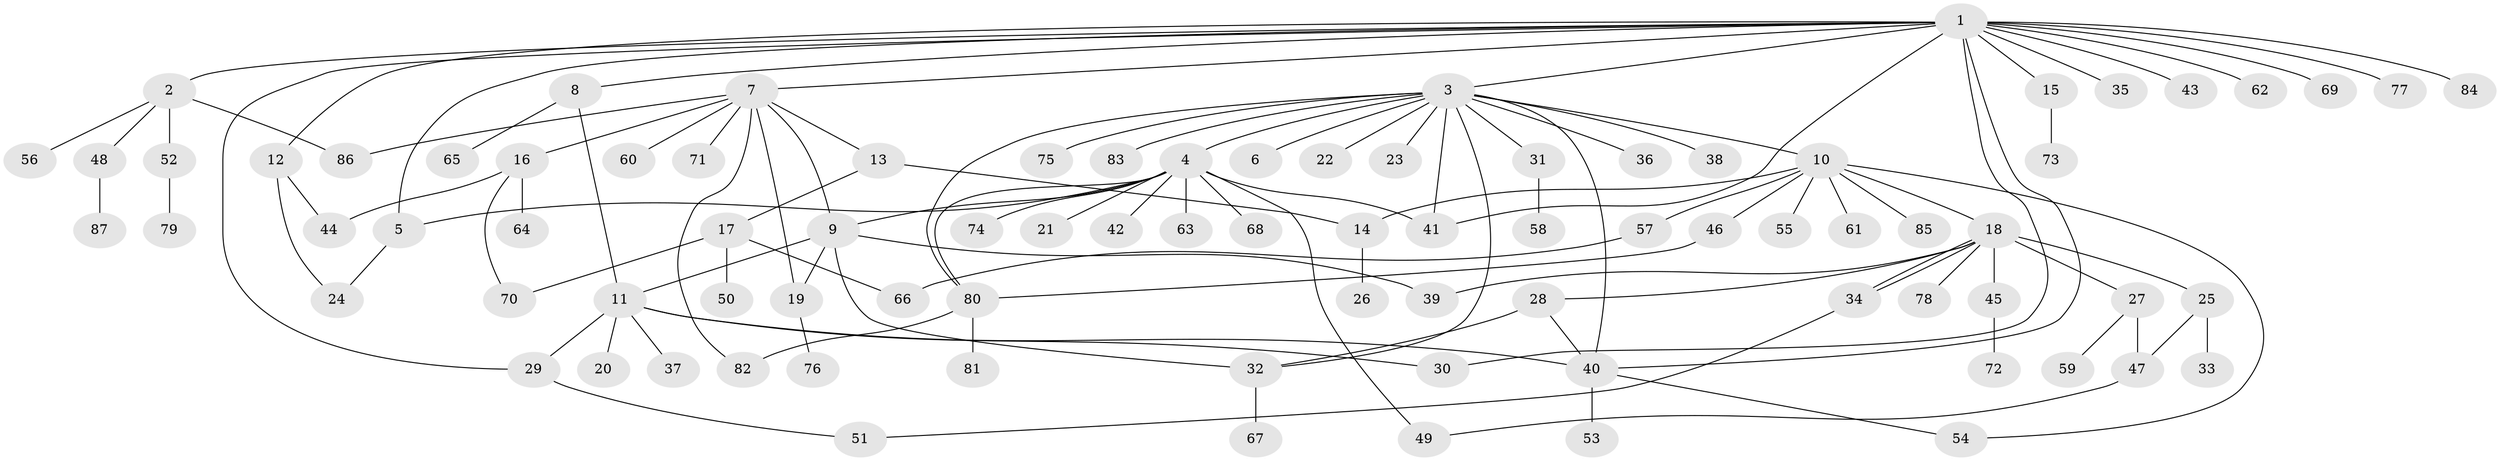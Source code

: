 // Generated by graph-tools (version 1.1) at 2025/26/03/09/25 03:26:05]
// undirected, 87 vertices, 114 edges
graph export_dot {
graph [start="1"]
  node [color=gray90,style=filled];
  1;
  2;
  3;
  4;
  5;
  6;
  7;
  8;
  9;
  10;
  11;
  12;
  13;
  14;
  15;
  16;
  17;
  18;
  19;
  20;
  21;
  22;
  23;
  24;
  25;
  26;
  27;
  28;
  29;
  30;
  31;
  32;
  33;
  34;
  35;
  36;
  37;
  38;
  39;
  40;
  41;
  42;
  43;
  44;
  45;
  46;
  47;
  48;
  49;
  50;
  51;
  52;
  53;
  54;
  55;
  56;
  57;
  58;
  59;
  60;
  61;
  62;
  63;
  64;
  65;
  66;
  67;
  68;
  69;
  70;
  71;
  72;
  73;
  74;
  75;
  76;
  77;
  78;
  79;
  80;
  81;
  82;
  83;
  84;
  85;
  86;
  87;
  1 -- 2;
  1 -- 3;
  1 -- 5;
  1 -- 7;
  1 -- 8;
  1 -- 12;
  1 -- 15;
  1 -- 29;
  1 -- 30;
  1 -- 35;
  1 -- 40;
  1 -- 41;
  1 -- 43;
  1 -- 62;
  1 -- 69;
  1 -- 77;
  1 -- 84;
  2 -- 48;
  2 -- 52;
  2 -- 56;
  2 -- 86;
  3 -- 4;
  3 -- 6;
  3 -- 10;
  3 -- 22;
  3 -- 23;
  3 -- 31;
  3 -- 32;
  3 -- 36;
  3 -- 38;
  3 -- 40;
  3 -- 41;
  3 -- 75;
  3 -- 80;
  3 -- 83;
  4 -- 5;
  4 -- 9;
  4 -- 21;
  4 -- 41;
  4 -- 42;
  4 -- 49;
  4 -- 63;
  4 -- 68;
  4 -- 74;
  4 -- 80;
  5 -- 24;
  7 -- 9;
  7 -- 13;
  7 -- 16;
  7 -- 19;
  7 -- 60;
  7 -- 71;
  7 -- 82;
  7 -- 86;
  8 -- 11;
  8 -- 65;
  9 -- 11;
  9 -- 19;
  9 -- 32;
  9 -- 39;
  10 -- 14;
  10 -- 18;
  10 -- 46;
  10 -- 54;
  10 -- 55;
  10 -- 57;
  10 -- 61;
  10 -- 85;
  11 -- 20;
  11 -- 29;
  11 -- 30;
  11 -- 37;
  11 -- 40;
  12 -- 24;
  12 -- 44;
  13 -- 14;
  13 -- 17;
  14 -- 26;
  15 -- 73;
  16 -- 44;
  16 -- 64;
  16 -- 70;
  17 -- 50;
  17 -- 66;
  17 -- 70;
  18 -- 25;
  18 -- 27;
  18 -- 28;
  18 -- 34;
  18 -- 34;
  18 -- 39;
  18 -- 45;
  18 -- 78;
  19 -- 76;
  25 -- 33;
  25 -- 47;
  27 -- 47;
  27 -- 59;
  28 -- 32;
  28 -- 40;
  29 -- 51;
  31 -- 58;
  32 -- 67;
  34 -- 51;
  40 -- 53;
  40 -- 54;
  45 -- 72;
  46 -- 80;
  47 -- 49;
  48 -- 87;
  52 -- 79;
  57 -- 66;
  80 -- 81;
  80 -- 82;
}
